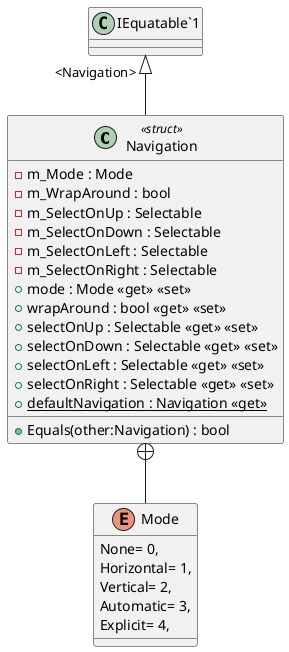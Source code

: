 @startuml
class Navigation <<struct>> {
    - m_Mode : Mode
    - m_WrapAround : bool
    - m_SelectOnUp : Selectable
    - m_SelectOnDown : Selectable
    - m_SelectOnLeft : Selectable
    - m_SelectOnRight : Selectable
    + mode : Mode <<get>> <<set>>
    + wrapAround : bool <<get>> <<set>>
    + selectOnUp : Selectable <<get>> <<set>>
    + selectOnDown : Selectable <<get>> <<set>>
    + selectOnLeft : Selectable <<get>> <<set>>
    + selectOnRight : Selectable <<get>> <<set>>
    {static} + defaultNavigation : Navigation <<get>>
    + Equals(other:Navigation) : bool
}
enum Mode {
    None= 0,
    Horizontal= 1,
    Vertical= 2,
    Automatic= 3,
    Explicit= 4,
}
"IEquatable`1" "<Navigation>" <|-- Navigation
Navigation +-- Mode
@enduml
